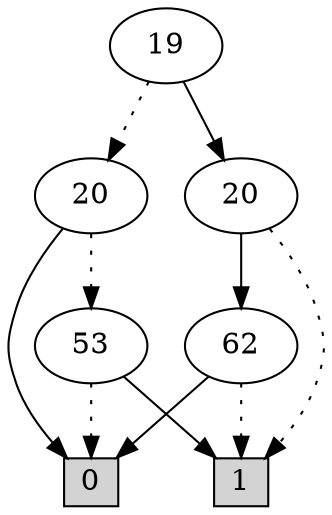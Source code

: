 digraph G {
0 [shape=box, label="0", style=filled, shape=box, height=0.3, width=0.3];
1 [shape=box, label="1", style=filled, shape=box, height=0.3, width=0.3];
3290 [label="19"];
3290 -> 3285 [style=dotted];
3290 -> 3283 [style=filled];
3285 [label="20"];
3285 -> 108 [style=dotted];
3285 -> 0 [style=filled];
108 [label="53"];
108 -> 0 [style=dotted];
108 -> 1 [style=filled];
3283 [label="20"];
3283 -> 1 [style=dotted];
3283 -> 127 [style=filled];
127 [label="62"];
127 -> 1 [style=dotted];
127 -> 0 [style=filled];
}
